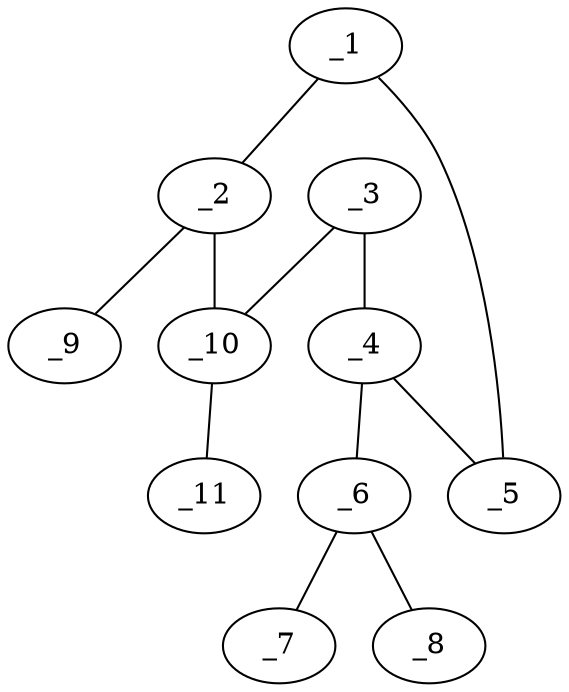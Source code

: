 graph molid700601 {
	_1	 [charge=0,
		chem=1,
		symbol="C  ",
		x="4.5981",
		y="-0.75"];
	_2	 [charge=0,
		chem=1,
		symbol="C  ",
		x="3.7321",
		y="-1.25"];
	_1 -- _2	 [valence=1];
	_5	 [charge=0,
		chem=1,
		symbol="C  ",
		x="4.5981",
		y="0.25"];
	_1 -- _5	 [valence=2];
	_9	 [charge=0,
		chem=2,
		symbol="O  ",
		x="3.732",
		y="-2.25"];
	_2 -- _9	 [valence=1];
	_10	 [charge=0,
		chem=1,
		symbol="C  ",
		x="2.866",
		y="-0.75"];
	_2 -- _10	 [valence=2];
	_3	 [charge=0,
		chem=1,
		symbol="C  ",
		x="2.866",
		y="0.25"];
	_4	 [charge=0,
		chem=1,
		symbol="C  ",
		x="3.7321",
		y="0.75"];
	_3 -- _4	 [valence=2];
	_3 -- _10	 [valence=1];
	_4 -- _5	 [valence=1];
	_6	 [charge=0,
		chem=1,
		symbol="C  ",
		x="3.7321",
		y="1.75"];
	_4 -- _6	 [valence=1];
	_7	 [charge=0,
		chem=2,
		symbol="O  ",
		x="4.5981",
		y="2.25"];
	_6 -- _7	 [valence=2];
	_8	 [charge=0,
		chem=2,
		symbol="O  ",
		x="2.866",
		y="2.25"];
	_6 -- _8	 [valence=1];
	_11	 [charge=0,
		chem=4,
		symbol="N  ",
		x=2,
		y="-1.25"];
	_10 -- _11	 [valence=1];
}
